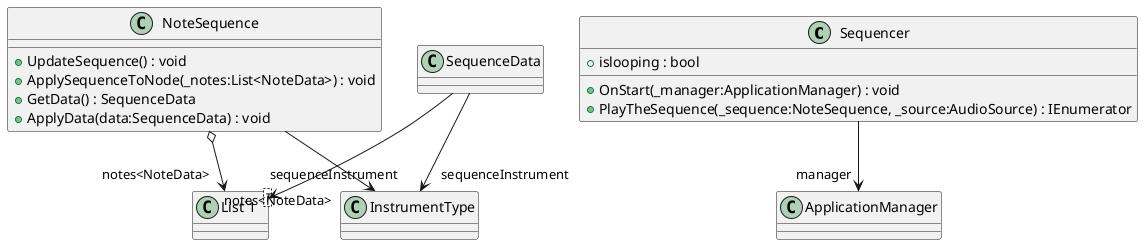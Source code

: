 @startuml
class Sequencer {
    + islooping : bool
    + OnStart(_manager:ApplicationManager) : void
    + PlayTheSequence(_sequence:NoteSequence, _source:AudioSource) : IEnumerator
}
class NoteSequence {
    + UpdateSequence() : void
    + ApplySequenceToNode(_notes:List<NoteData>) : void
    + GetData() : SequenceData
    + ApplyData(data:SequenceData) : void
}
class SequenceData {
}
class "List`1"<T> {
}
Sequencer --> "manager" ApplicationManager
NoteSequence o-> "notes<NoteData>" "List`1"
NoteSequence --> "sequenceInstrument" InstrumentType
SequenceData --> "notes<NoteData>" "List`1"
SequenceData --> "sequenceInstrument" InstrumentType
@enduml
